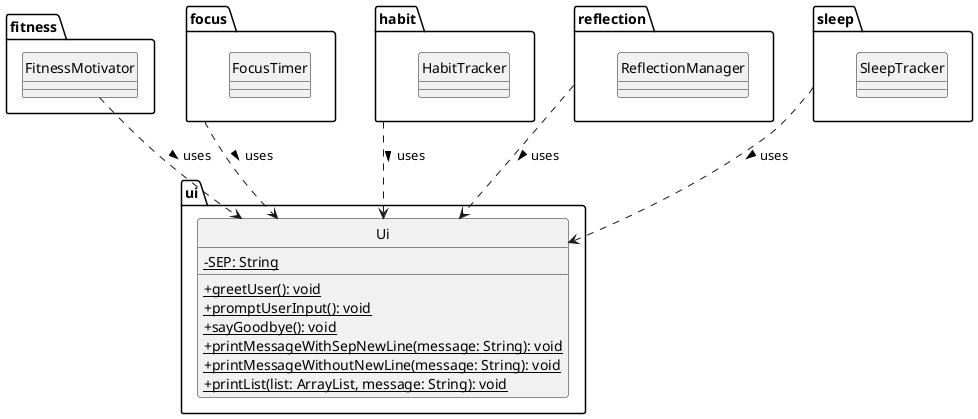 @startuml

skinparam classAttributeIconSize 0
hide circle

package ui {
    class Ui {
        - {static} SEP: String
        + {static} greetUser(): void
        + {static} promptUserInput(): void
        + {static} sayGoodbye(): void
        + {static} printMessageWithSepNewLine(message: String): void
        + {static} printMessageWithoutNewLine(message: String): void
        + {static} printList(list: ArrayList, message: String): void
    }
}

package fitness {
    class FitnessMotivator {
    }
}

package focus {
    class FocusTimer {
    }
}

package habit {
    class HabitTracker {
    }
}

package reflection {
    class ReflectionManager {
    }
}

package sleep {
    class SleepTracker {
    }
}

FitnessMotivator ..> Ui : uses >
focus ..> Ui : uses >
habit ..> Ui : uses >
reflection ..> Ui : uses >
sleep ..> Ui : uses >

@enduml